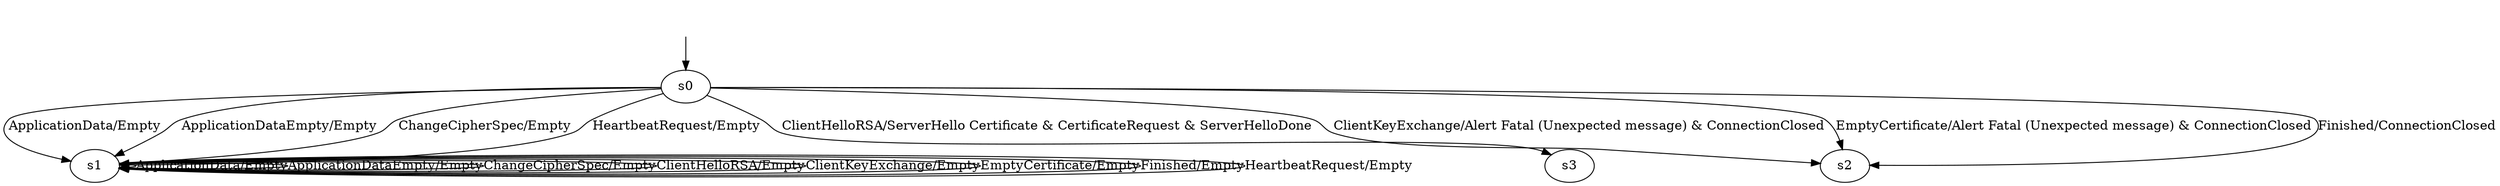 digraph h1 {
s0 [label="s0"];
s1 [label="s1"];
s0 -> s1 [label="ApplicationData/Empty"];
s0 -> s1 [label="ApplicationDataEmpty/Empty"];
s0 -> s1 [label="ChangeCipherSpec/Empty"];
s0 -> s3 [label="ClientHelloRSA/ServerHello Certificate & CertificateRequest & ServerHelloDone"];
s0 -> s2 [label="ClientKeyExchange/Alert Fatal (Unexpected message) & ConnectionClosed"];
s0 -> s2 [label="EmptyCertificate/Alert Fatal (Unexpected message) & ConnectionClosed"];
s0 -> s2 [label="Finished/ConnectionClosed"];
s0 -> s1 [label="HeartbeatRequest/Empty"];
s1 -> s1 [label="ApplicationData/Empty"];
s1 -> s1 [label="ApplicationDataEmpty/Empty"];
s1 -> s1 [label="ChangeCipherSpec/Empty"];
s1 -> s1 [label="ClientHelloRSA/Empty"];
s1 -> s1 [label="ClientKeyExchange/Empty"];
s1 -> s1 [label="EmptyCertificate/Empty"];
s1 -> s1 [label="Finished/Empty"];
s1 -> s1 [label="HeartbeatRequest/Empty"];
__start0 [shape=none, label=""];
__start0 -> s0 [label=""];
}
